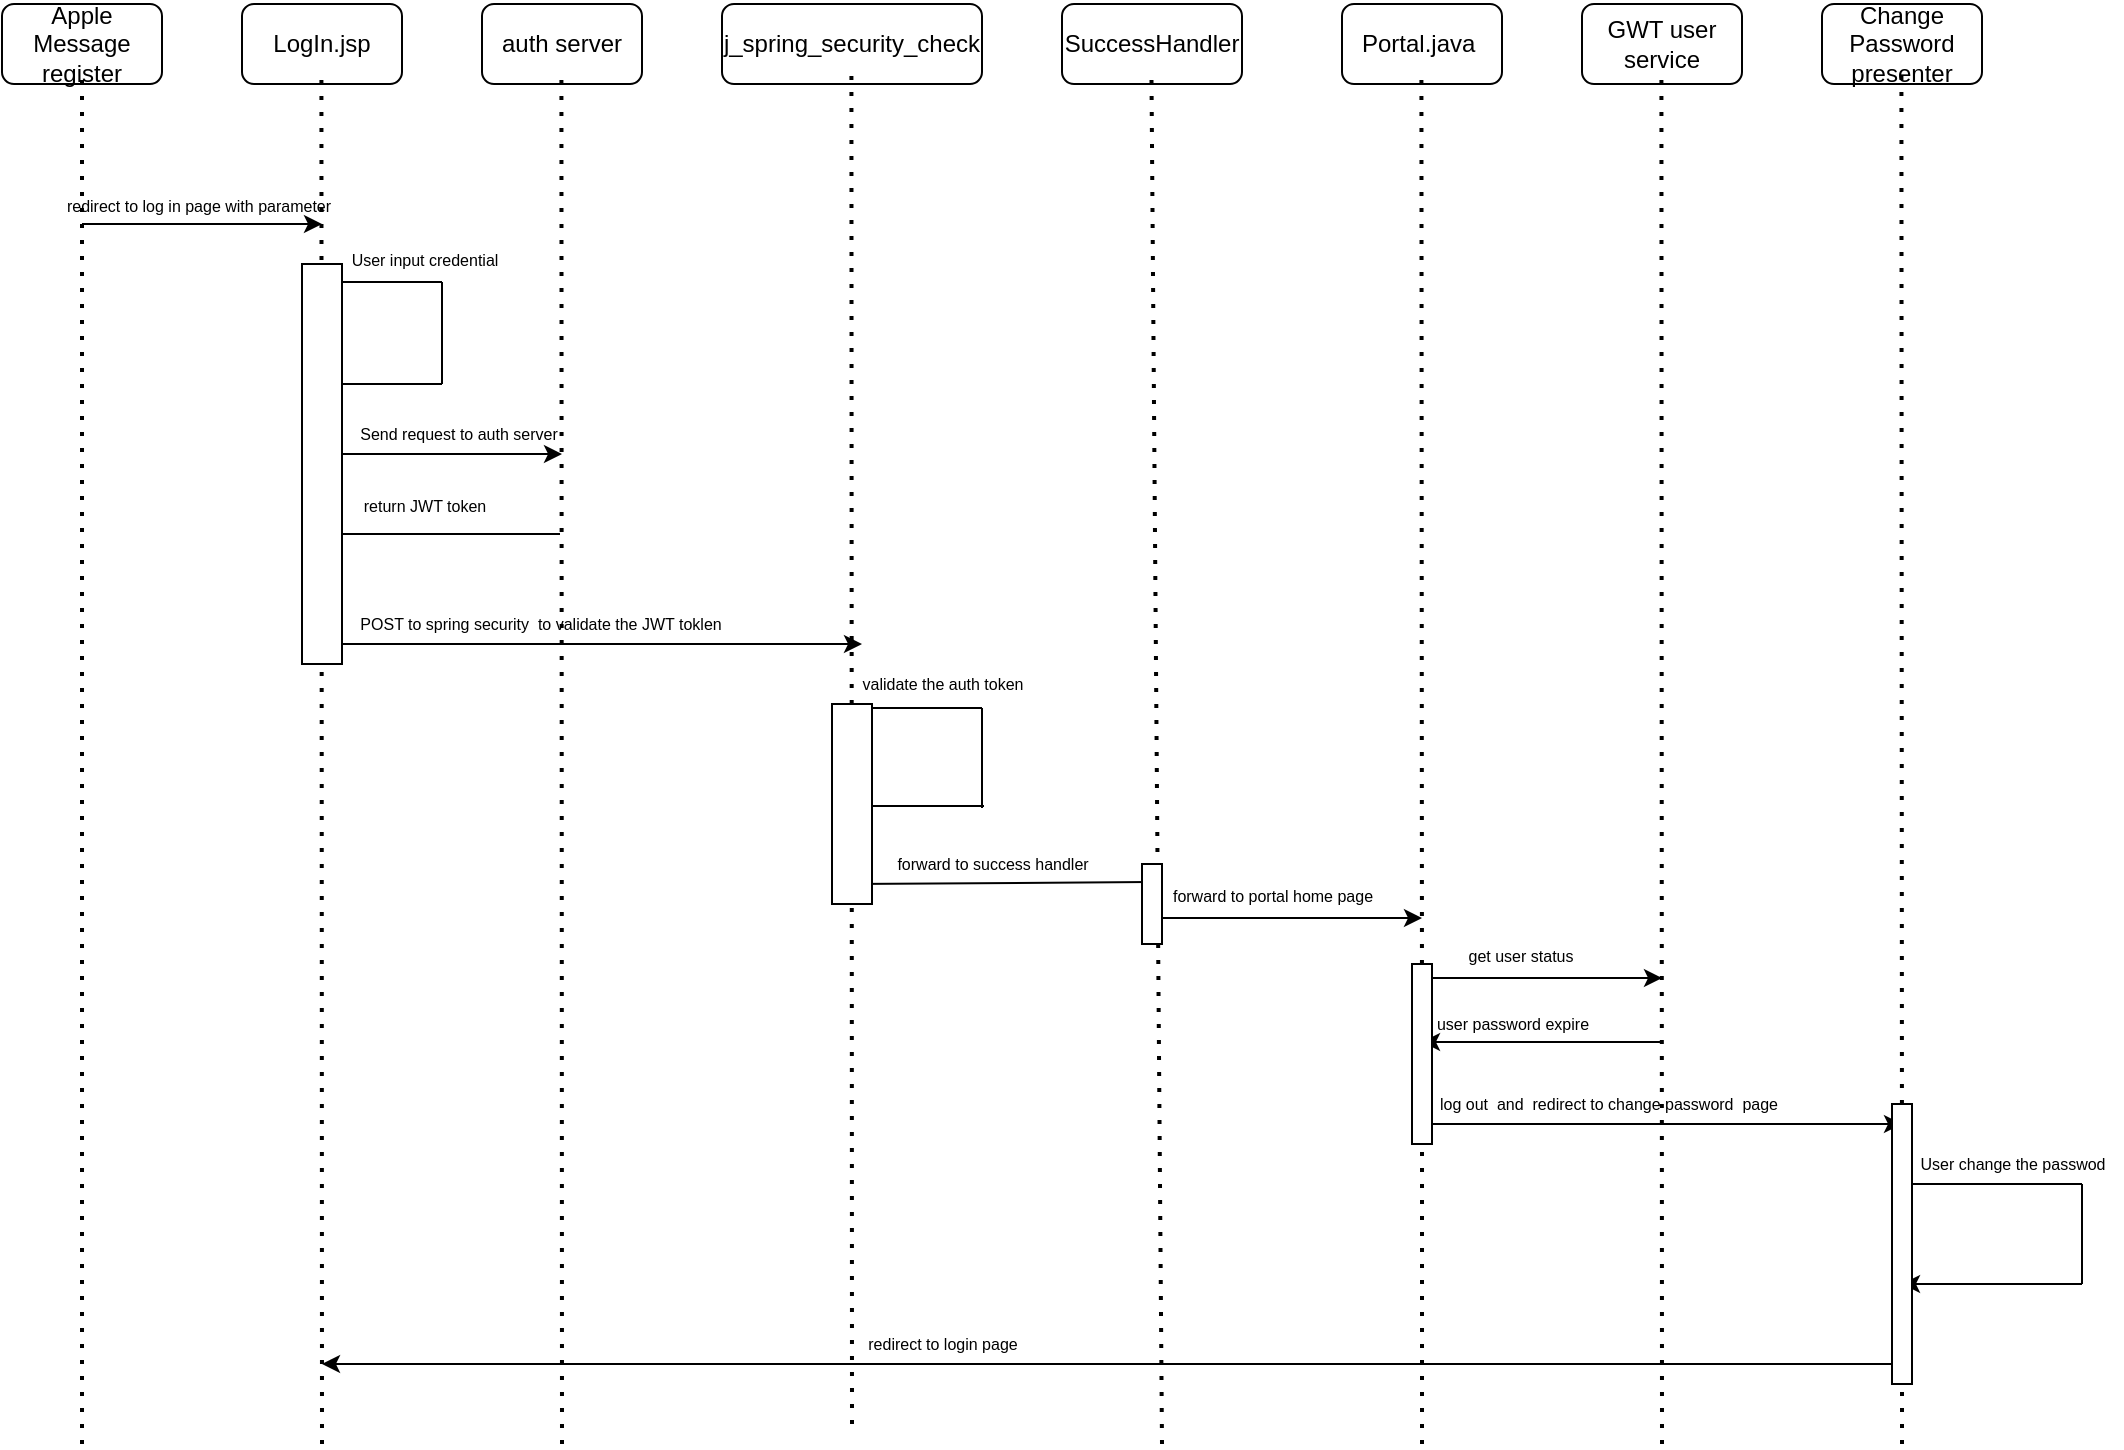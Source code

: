 <mxfile version="18.1.2" type="github">
  <diagram id="PqjqUF4lMm4DWgTbkE2Q" name="Page-1">
    <mxGraphModel dx="1181" dy="576" grid="1" gridSize="10" guides="1" tooltips="1" connect="1" arrows="1" fold="1" page="1" pageScale="1" pageWidth="850" pageHeight="1100" math="0" shadow="0">
      <root>
        <mxCell id="0" />
        <mxCell id="1" parent="0" />
        <mxCell id="nbz45QRoJxXWgqwZxlh2-2" value="Apple Message register" style="rounded=1;whiteSpace=wrap;html=1;" vertex="1" parent="1">
          <mxGeometry x="40" y="40" width="80" height="40" as="geometry" />
        </mxCell>
        <mxCell id="nbz45QRoJxXWgqwZxlh2-3" value="LogIn.jsp" style="rounded=1;whiteSpace=wrap;html=1;" vertex="1" parent="1">
          <mxGeometry x="160" y="40" width="80" height="40" as="geometry" />
        </mxCell>
        <mxCell id="nbz45QRoJxXWgqwZxlh2-4" value="auth server" style="rounded=1;whiteSpace=wrap;html=1;" vertex="1" parent="1">
          <mxGeometry x="280" y="40" width="80" height="40" as="geometry" />
        </mxCell>
        <mxCell id="nbz45QRoJxXWgqwZxlh2-5" value="j_spring_security_check" style="rounded=1;whiteSpace=wrap;html=1;" vertex="1" parent="1">
          <mxGeometry x="400" y="40" width="130" height="40" as="geometry" />
        </mxCell>
        <mxCell id="nbz45QRoJxXWgqwZxlh2-7" value="SuccessHandler" style="rounded=1;whiteSpace=wrap;html=1;" vertex="1" parent="1">
          <mxGeometry x="570" y="40" width="90" height="40" as="geometry" />
        </mxCell>
        <mxCell id="nbz45QRoJxXWgqwZxlh2-8" value="GWT user service" style="rounded=1;whiteSpace=wrap;html=1;" vertex="1" parent="1">
          <mxGeometry x="830" y="40" width="80" height="40" as="geometry" />
        </mxCell>
        <mxCell id="nbz45QRoJxXWgqwZxlh2-9" value="Change Password presenter" style="rounded=1;whiteSpace=wrap;html=1;" vertex="1" parent="1">
          <mxGeometry x="950" y="40" width="80" height="40" as="geometry" />
        </mxCell>
        <mxCell id="nbz45QRoJxXWgqwZxlh2-10" value="Portal.java&amp;nbsp;" style="rounded=1;whiteSpace=wrap;html=1;" vertex="1" parent="1">
          <mxGeometry x="710" y="40" width="80" height="40" as="geometry" />
        </mxCell>
        <mxCell id="nbz45QRoJxXWgqwZxlh2-11" value="" style="endArrow=none;dashed=1;html=1;dashPattern=1 3;strokeWidth=2;rounded=0;" edge="1" parent="1">
          <mxGeometry width="50" height="50" relative="1" as="geometry">
            <mxPoint x="80" y="760" as="sourcePoint" />
            <mxPoint x="80" y="75" as="targetPoint" />
          </mxGeometry>
        </mxCell>
        <mxCell id="nbz45QRoJxXWgqwZxlh2-12" value="" style="endArrow=none;dashed=1;html=1;dashPattern=1 3;strokeWidth=2;rounded=0;" edge="1" parent="1">
          <mxGeometry width="50" height="50" relative="1" as="geometry">
            <mxPoint x="200" y="760" as="sourcePoint" />
            <mxPoint x="199.71" y="74" as="targetPoint" />
          </mxGeometry>
        </mxCell>
        <mxCell id="nbz45QRoJxXWgqwZxlh2-13" value="" style="endArrow=none;dashed=1;html=1;dashPattern=1 3;strokeWidth=2;rounded=0;" edge="1" parent="1">
          <mxGeometry width="50" height="50" relative="1" as="geometry">
            <mxPoint x="320" y="760" as="sourcePoint" />
            <mxPoint x="319.71" y="73" as="targetPoint" />
          </mxGeometry>
        </mxCell>
        <mxCell id="nbz45QRoJxXWgqwZxlh2-14" value="" style="endArrow=none;dashed=1;html=1;dashPattern=1 3;strokeWidth=2;rounded=0;" edge="1" parent="1">
          <mxGeometry width="50" height="50" relative="1" as="geometry">
            <mxPoint x="465" y="750" as="sourcePoint" />
            <mxPoint x="464.71" y="73" as="targetPoint" />
          </mxGeometry>
        </mxCell>
        <mxCell id="nbz45QRoJxXWgqwZxlh2-15" value="" style="endArrow=none;dashed=1;html=1;dashPattern=1 3;strokeWidth=2;rounded=0;" edge="1" parent="1">
          <mxGeometry width="50" height="50" relative="1" as="geometry">
            <mxPoint x="620" y="760" as="sourcePoint" />
            <mxPoint x="614.71" y="73" as="targetPoint" />
          </mxGeometry>
        </mxCell>
        <mxCell id="nbz45QRoJxXWgqwZxlh2-16" value="" style="endArrow=none;dashed=1;html=1;dashPattern=1 3;strokeWidth=2;rounded=0;startArrow=none;" edge="1" parent="1" source="nbz45QRoJxXWgqwZxlh2-59">
          <mxGeometry width="50" height="50" relative="1" as="geometry">
            <mxPoint x="750" y="760" as="sourcePoint" />
            <mxPoint x="749.71" y="74" as="targetPoint" />
          </mxGeometry>
        </mxCell>
        <mxCell id="nbz45QRoJxXWgqwZxlh2-17" value="" style="endArrow=none;dashed=1;html=1;dashPattern=1 3;strokeWidth=2;rounded=0;" edge="1" parent="1">
          <mxGeometry width="50" height="50" relative="1" as="geometry">
            <mxPoint x="870" y="760" as="sourcePoint" />
            <mxPoint x="869.71" y="74" as="targetPoint" />
          </mxGeometry>
        </mxCell>
        <mxCell id="nbz45QRoJxXWgqwZxlh2-18" value="" style="endArrow=none;dashed=1;html=1;dashPattern=1 3;strokeWidth=2;rounded=0;startArrow=none;" edge="1" parent="1" source="nbz45QRoJxXWgqwZxlh2-61">
          <mxGeometry width="50" height="50" relative="1" as="geometry">
            <mxPoint x="990" y="760" as="sourcePoint" />
            <mxPoint x="989.71" y="75" as="targetPoint" />
          </mxGeometry>
        </mxCell>
        <mxCell id="nbz45QRoJxXWgqwZxlh2-19" value="" style="endArrow=classic;html=1;rounded=0;" edge="1" parent="1">
          <mxGeometry width="50" height="50" relative="1" as="geometry">
            <mxPoint x="80" y="150" as="sourcePoint" />
            <mxPoint x="200" y="150" as="targetPoint" />
          </mxGeometry>
        </mxCell>
        <mxCell id="nbz45QRoJxXWgqwZxlh2-20" value="&lt;font style=&quot;font-size: 8px;&quot;&gt;redirect to log in page with parameter&lt;/font&gt;" style="text;html=1;resizable=0;autosize=1;align=center;verticalAlign=middle;points=[];fillColor=none;strokeColor=none;rounded=0;" vertex="1" parent="1">
          <mxGeometry x="63" y="130" width="150" height="20" as="geometry" />
        </mxCell>
        <mxCell id="nbz45QRoJxXWgqwZxlh2-21" value="&lt;br&gt;" style="endArrow=none;html=1;rounded=0;fontSize=8;" edge="1" parent="1">
          <mxGeometry width="50" height="50" relative="1" as="geometry">
            <mxPoint x="199" y="179" as="sourcePoint" />
            <mxPoint x="260" y="179" as="targetPoint" />
          </mxGeometry>
        </mxCell>
        <mxCell id="nbz45QRoJxXWgqwZxlh2-22" value="" style="endArrow=none;html=1;rounded=0;fontSize=8;" edge="1" parent="1">
          <mxGeometry width="50" height="50" relative="1" as="geometry">
            <mxPoint x="260" y="230" as="sourcePoint" />
            <mxPoint x="260" y="179" as="targetPoint" />
          </mxGeometry>
        </mxCell>
        <mxCell id="nbz45QRoJxXWgqwZxlh2-23" value="" style="endArrow=classic;html=1;rounded=0;fontSize=8;" edge="1" parent="1">
          <mxGeometry width="50" height="50" relative="1" as="geometry">
            <mxPoint x="260" y="230" as="sourcePoint" />
            <mxPoint x="200" y="230" as="targetPoint" />
          </mxGeometry>
        </mxCell>
        <mxCell id="nbz45QRoJxXWgqwZxlh2-24" value="User input credential" style="text;html=1;resizable=0;autosize=1;align=center;verticalAlign=middle;points=[];fillColor=none;strokeColor=none;rounded=0;fontSize=8;" vertex="1" parent="1">
          <mxGeometry x="206" y="158" width="90" height="20" as="geometry" />
        </mxCell>
        <mxCell id="nbz45QRoJxXWgqwZxlh2-25" value="" style="endArrow=classic;html=1;rounded=0;fontSize=8;" edge="1" parent="1">
          <mxGeometry width="50" height="50" relative="1" as="geometry">
            <mxPoint x="200" y="265" as="sourcePoint" />
            <mxPoint x="320" y="265" as="targetPoint" />
          </mxGeometry>
        </mxCell>
        <mxCell id="nbz45QRoJxXWgqwZxlh2-26" value="Send request to auth server" style="text;html=1;resizable=0;autosize=1;align=center;verticalAlign=middle;points=[];fillColor=none;strokeColor=none;rounded=0;fontSize=8;" vertex="1" parent="1">
          <mxGeometry x="213" y="245" width="110" height="20" as="geometry" />
        </mxCell>
        <mxCell id="nbz45QRoJxXWgqwZxlh2-27" value="" style="endArrow=classic;html=1;rounded=0;fontSize=8;" edge="1" parent="1">
          <mxGeometry width="50" height="50" relative="1" as="geometry">
            <mxPoint x="319" y="305" as="sourcePoint" />
            <mxPoint x="199" y="305" as="targetPoint" />
          </mxGeometry>
        </mxCell>
        <mxCell id="nbz45QRoJxXWgqwZxlh2-28" value="return JWT token" style="text;html=1;resizable=0;autosize=1;align=center;verticalAlign=middle;points=[];fillColor=none;strokeColor=none;rounded=0;fontSize=8;" vertex="1" parent="1">
          <mxGeometry x="211" y="281" width="80" height="20" as="geometry" />
        </mxCell>
        <mxCell id="nbz45QRoJxXWgqwZxlh2-29" value="" style="endArrow=classic;html=1;rounded=0;fontSize=8;" edge="1" parent="1">
          <mxGeometry width="50" height="50" relative="1" as="geometry">
            <mxPoint x="199" y="360" as="sourcePoint" />
            <mxPoint x="470" y="360" as="targetPoint" />
          </mxGeometry>
        </mxCell>
        <mxCell id="nbz45QRoJxXWgqwZxlh2-30" value="POST to spring security&amp;nbsp; to validate the JWT toklen" style="text;html=1;resizable=0;autosize=1;align=center;verticalAlign=middle;points=[];fillColor=none;strokeColor=none;rounded=0;fontSize=8;" vertex="1" parent="1">
          <mxGeometry x="209" y="340" width="200" height="20" as="geometry" />
        </mxCell>
        <mxCell id="nbz45QRoJxXWgqwZxlh2-32" value="" style="endArrow=none;html=1;rounded=0;fontSize=8;" edge="1" parent="1">
          <mxGeometry width="50" height="50" relative="1" as="geometry">
            <mxPoint x="465" y="392" as="sourcePoint" />
            <mxPoint x="530" y="392" as="targetPoint" />
          </mxGeometry>
        </mxCell>
        <mxCell id="nbz45QRoJxXWgqwZxlh2-33" value="" style="endArrow=none;html=1;rounded=0;fontSize=8;" edge="1" parent="1">
          <mxGeometry width="50" height="50" relative="1" as="geometry">
            <mxPoint x="530" y="442" as="sourcePoint" />
            <mxPoint x="530" y="392" as="targetPoint" />
          </mxGeometry>
        </mxCell>
        <mxCell id="nbz45QRoJxXWgqwZxlh2-34" value="" style="endArrow=classic;html=1;rounded=0;fontSize=8;" edge="1" parent="1">
          <mxGeometry width="50" height="50" relative="1" as="geometry">
            <mxPoint x="531" y="441" as="sourcePoint" />
            <mxPoint x="461" y="441" as="targetPoint" />
          </mxGeometry>
        </mxCell>
        <mxCell id="nbz45QRoJxXWgqwZxlh2-35" value="validate the auth token" style="text;html=1;resizable=0;autosize=1;align=center;verticalAlign=middle;points=[];fillColor=none;strokeColor=none;rounded=0;fontSize=8;" vertex="1" parent="1">
          <mxGeometry x="460" y="370" width="100" height="20" as="geometry" />
        </mxCell>
        <mxCell id="nbz45QRoJxXWgqwZxlh2-36" value="" style="endArrow=classic;html=1;rounded=0;fontSize=8;" edge="1" parent="1">
          <mxGeometry width="50" height="50" relative="1" as="geometry">
            <mxPoint x="464" y="480" as="sourcePoint" />
            <mxPoint x="620" y="479" as="targetPoint" />
          </mxGeometry>
        </mxCell>
        <mxCell id="nbz45QRoJxXWgqwZxlh2-37" value="forward to success handler" style="text;html=1;resizable=0;autosize=1;align=center;verticalAlign=middle;points=[];fillColor=none;strokeColor=none;rounded=0;fontSize=8;" vertex="1" parent="1">
          <mxGeometry x="480" y="460" width="110" height="20" as="geometry" />
        </mxCell>
        <mxCell id="nbz45QRoJxXWgqwZxlh2-38" value="" style="endArrow=classic;html=1;rounded=0;fontSize=8;" edge="1" parent="1">
          <mxGeometry width="50" height="50" relative="1" as="geometry">
            <mxPoint x="614" y="497" as="sourcePoint" />
            <mxPoint x="750" y="497" as="targetPoint" />
          </mxGeometry>
        </mxCell>
        <mxCell id="nbz45QRoJxXWgqwZxlh2-39" value="forward to portal home page" style="text;html=1;resizable=0;autosize=1;align=center;verticalAlign=middle;points=[];fillColor=none;strokeColor=none;rounded=0;fontSize=8;" vertex="1" parent="1">
          <mxGeometry x="615" y="476" width="120" height="20" as="geometry" />
        </mxCell>
        <mxCell id="nbz45QRoJxXWgqwZxlh2-41" value="" style="endArrow=classic;html=1;rounded=0;fontSize=8;" edge="1" parent="1">
          <mxGeometry width="50" height="50" relative="1" as="geometry">
            <mxPoint x="750" y="527" as="sourcePoint" />
            <mxPoint x="870" y="527" as="targetPoint" />
          </mxGeometry>
        </mxCell>
        <mxCell id="nbz45QRoJxXWgqwZxlh2-42" value="get user status" style="text;html=1;resizable=0;autosize=1;align=center;verticalAlign=middle;points=[];fillColor=none;strokeColor=none;rounded=0;fontSize=8;" vertex="1" parent="1">
          <mxGeometry x="764" y="506" width="70" height="20" as="geometry" />
        </mxCell>
        <mxCell id="nbz45QRoJxXWgqwZxlh2-43" value="" style="endArrow=classic;html=1;rounded=0;fontSize=8;" edge="1" parent="1">
          <mxGeometry width="50" height="50" relative="1" as="geometry">
            <mxPoint x="870" y="559" as="sourcePoint" />
            <mxPoint x="750" y="559" as="targetPoint" />
          </mxGeometry>
        </mxCell>
        <mxCell id="nbz45QRoJxXWgqwZxlh2-44" value="user password expire" style="text;html=1;resizable=0;autosize=1;align=center;verticalAlign=middle;points=[];fillColor=none;strokeColor=none;rounded=0;fontSize=8;" vertex="1" parent="1">
          <mxGeometry x="750" y="540" width="90" height="20" as="geometry" />
        </mxCell>
        <mxCell id="nbz45QRoJxXWgqwZxlh2-45" value="" style="endArrow=classic;html=1;rounded=0;fontSize=8;" edge="1" parent="1">
          <mxGeometry width="50" height="50" relative="1" as="geometry">
            <mxPoint x="750" y="600" as="sourcePoint" />
            <mxPoint x="990" y="600" as="targetPoint" />
          </mxGeometry>
        </mxCell>
        <mxCell id="nbz45QRoJxXWgqwZxlh2-46" value="log out&amp;nbsp; and&amp;nbsp; redirect to change password&amp;nbsp; page" style="text;html=1;resizable=0;autosize=1;align=center;verticalAlign=middle;points=[];fillColor=none;strokeColor=none;rounded=0;fontSize=8;" vertex="1" parent="1">
          <mxGeometry x="753" y="580" width="180" height="20" as="geometry" />
        </mxCell>
        <mxCell id="nbz45QRoJxXWgqwZxlh2-47" value="" style="endArrow=none;html=1;rounded=0;fontSize=8;" edge="1" parent="1">
          <mxGeometry width="50" height="50" relative="1" as="geometry">
            <mxPoint x="990" y="630" as="sourcePoint" />
            <mxPoint x="1080" y="630" as="targetPoint" />
          </mxGeometry>
        </mxCell>
        <mxCell id="nbz45QRoJxXWgqwZxlh2-48" value="" style="endArrow=none;html=1;rounded=0;fontSize=8;" edge="1" parent="1">
          <mxGeometry width="50" height="50" relative="1" as="geometry">
            <mxPoint x="1080" y="680" as="sourcePoint" />
            <mxPoint x="1080" y="630" as="targetPoint" />
          </mxGeometry>
        </mxCell>
        <mxCell id="nbz45QRoJxXWgqwZxlh2-49" value="" style="endArrow=classic;html=1;rounded=0;fontSize=8;" edge="1" parent="1">
          <mxGeometry width="50" height="50" relative="1" as="geometry">
            <mxPoint x="1080" y="680" as="sourcePoint" />
            <mxPoint x="990" y="680" as="targetPoint" />
          </mxGeometry>
        </mxCell>
        <mxCell id="nbz45QRoJxXWgqwZxlh2-50" value="User change the passwod" style="text;html=1;resizable=0;autosize=1;align=center;verticalAlign=middle;points=[];fillColor=none;strokeColor=none;rounded=0;fontSize=8;" vertex="1" parent="1">
          <mxGeometry x="990" y="610" width="110" height="20" as="geometry" />
        </mxCell>
        <mxCell id="nbz45QRoJxXWgqwZxlh2-51" value="" style="endArrow=classic;html=1;rounded=0;fontSize=8;" edge="1" parent="1">
          <mxGeometry width="50" height="50" relative="1" as="geometry">
            <mxPoint x="990" y="720" as="sourcePoint" />
            <mxPoint x="200" y="720" as="targetPoint" />
          </mxGeometry>
        </mxCell>
        <mxCell id="nbz45QRoJxXWgqwZxlh2-52" value="redirect to login page" style="text;html=1;resizable=0;autosize=1;align=center;verticalAlign=middle;points=[];fillColor=none;strokeColor=none;rounded=0;fontSize=8;" vertex="1" parent="1">
          <mxGeometry x="465" y="700" width="90" height="20" as="geometry" />
        </mxCell>
        <mxCell id="nbz45QRoJxXWgqwZxlh2-53" value="" style="rounded=0;whiteSpace=wrap;html=1;fontSize=8;" vertex="1" parent="1">
          <mxGeometry x="190" y="170" width="20" height="200" as="geometry" />
        </mxCell>
        <mxCell id="nbz45QRoJxXWgqwZxlh2-55" value="" style="rounded=0;whiteSpace=wrap;html=1;fontSize=8;" vertex="1" parent="1">
          <mxGeometry x="455" y="390" width="20" height="100" as="geometry" />
        </mxCell>
        <mxCell id="nbz45QRoJxXWgqwZxlh2-56" value="" style="rounded=0;whiteSpace=wrap;html=1;fontSize=8;" vertex="1" parent="1">
          <mxGeometry x="610" y="470" width="10" height="40" as="geometry" />
        </mxCell>
        <mxCell id="nbz45QRoJxXWgqwZxlh2-59" value="" style="rounded=0;whiteSpace=wrap;html=1;fontSize=8;" vertex="1" parent="1">
          <mxGeometry x="745" y="520" width="10" height="90" as="geometry" />
        </mxCell>
        <mxCell id="nbz45QRoJxXWgqwZxlh2-60" value="" style="endArrow=none;dashed=1;html=1;dashPattern=1 3;strokeWidth=2;rounded=0;" edge="1" parent="1" target="nbz45QRoJxXWgqwZxlh2-59">
          <mxGeometry width="50" height="50" relative="1" as="geometry">
            <mxPoint x="750" y="760" as="sourcePoint" />
            <mxPoint x="749.71" y="74" as="targetPoint" />
          </mxGeometry>
        </mxCell>
        <mxCell id="nbz45QRoJxXWgqwZxlh2-61" value="" style="rounded=0;whiteSpace=wrap;html=1;fontSize=8;" vertex="1" parent="1">
          <mxGeometry x="985" y="590" width="10" height="140" as="geometry" />
        </mxCell>
        <mxCell id="nbz45QRoJxXWgqwZxlh2-62" value="" style="endArrow=none;dashed=1;html=1;dashPattern=1 3;strokeWidth=2;rounded=0;" edge="1" parent="1" target="nbz45QRoJxXWgqwZxlh2-61">
          <mxGeometry width="50" height="50" relative="1" as="geometry">
            <mxPoint x="990" y="760" as="sourcePoint" />
            <mxPoint x="989.71" y="75" as="targetPoint" />
          </mxGeometry>
        </mxCell>
      </root>
    </mxGraphModel>
  </diagram>
</mxfile>
